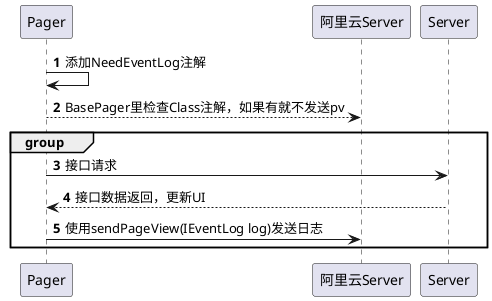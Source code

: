 @startuml
'https://plantuml.com/class-diagram

autonumber

Pager -> Pager:添加NeedEventLog注解
Pager --> 阿里云Server:BasePager里检查Class注解，如果有就不发送pv
group
Pager -> Server:接口请求
Server --> Pager:接口数据返回，更新UI
Pager -> 阿里云Server:使用sendPageView(IEventLog log)发送日志
end
@enduml